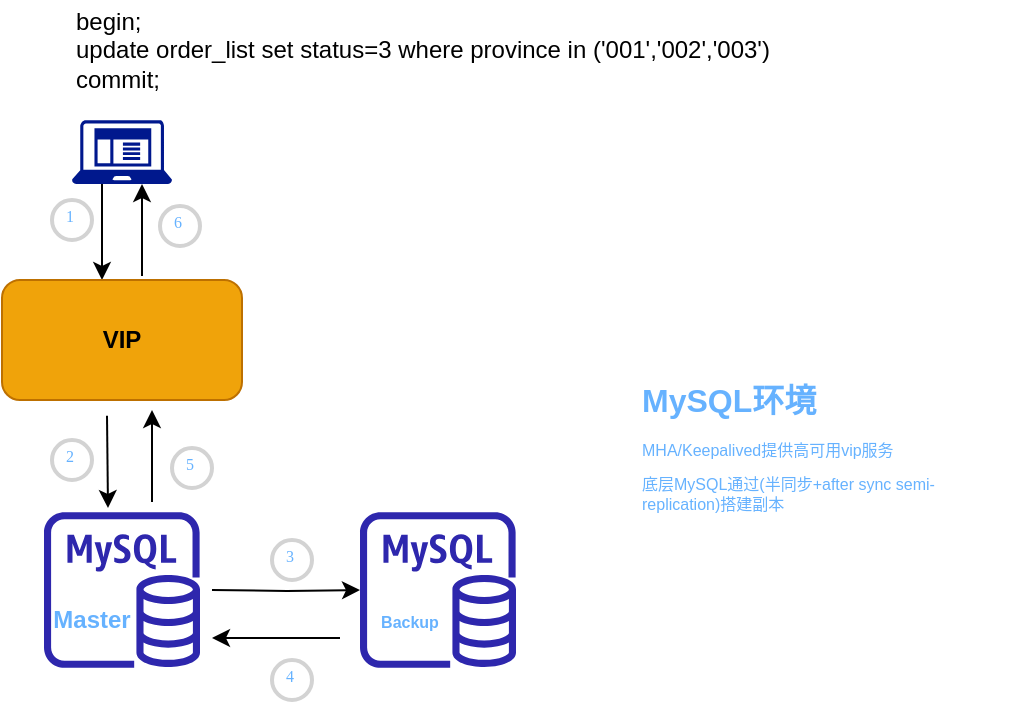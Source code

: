 <mxfile version="20.0.4" type="github">
  <diagram id="7xLGgyJst3br1a6myuJQ" name="Page-1">
    <mxGraphModel dx="1422" dy="762" grid="1" gridSize="10" guides="1" tooltips="1" connect="1" arrows="1" fold="1" page="1" pageScale="1" pageWidth="827" pageHeight="1169" math="0" shadow="0">
      <root>
        <mxCell id="0" />
        <mxCell id="1" parent="0" />
        <mxCell id="m5TrZh2OxMoqaNhlM3Lx-5" value="" style="edgeStyle=orthogonalEdgeStyle;rounded=0;orthogonalLoop=1;jettySize=auto;html=1;" edge="1" parent="1" target="m5TrZh2OxMoqaNhlM3Lx-4">
          <mxGeometry relative="1" as="geometry">
            <mxPoint x="240" y="345" as="sourcePoint" />
          </mxGeometry>
        </mxCell>
        <mxCell id="m5TrZh2OxMoqaNhlM3Lx-3" value="" style="sketch=0;outlineConnect=0;fontColor=#232F3E;gradientColor=none;fillColor=#2E27AD;strokeColor=none;dashed=0;verticalLabelPosition=bottom;verticalAlign=top;align=center;html=1;fontSize=12;fontStyle=0;aspect=fixed;pointerEvents=1;shape=mxgraph.aws4.rds_mysql_instance;" vertex="1" parent="1">
          <mxGeometry x="156" y="306" width="78" height="78" as="geometry" />
        </mxCell>
        <mxCell id="m5TrZh2OxMoqaNhlM3Lx-4" value="" style="sketch=0;outlineConnect=0;fontColor=#232F3E;gradientColor=none;fillColor=#2E27AD;strokeColor=none;dashed=0;verticalLabelPosition=bottom;verticalAlign=top;align=center;html=1;fontSize=12;fontStyle=0;aspect=fixed;pointerEvents=1;shape=mxgraph.aws4.rds_mysql_instance;" vertex="1" parent="1">
          <mxGeometry x="314" y="306" width="78" height="78" as="geometry" />
        </mxCell>
        <mxCell id="m5TrZh2OxMoqaNhlM3Lx-8" style="edgeStyle=orthogonalEdgeStyle;rounded=0;orthogonalLoop=1;jettySize=auto;html=1;entryX=0.5;entryY=0;entryDx=0;entryDy=0;" edge="1" parent="1">
          <mxGeometry relative="1" as="geometry">
            <mxPoint x="185" y="142" as="sourcePoint" />
            <mxPoint x="185" y="190" as="targetPoint" />
          </mxGeometry>
        </mxCell>
        <mxCell id="m5TrZh2OxMoqaNhlM3Lx-6" value="" style="sketch=0;aspect=fixed;pointerEvents=1;shadow=0;dashed=0;html=1;strokeColor=none;labelPosition=center;verticalLabelPosition=bottom;verticalAlign=top;align=center;fillColor=#00188D;shape=mxgraph.mscae.enterprise.client_application" vertex="1" parent="1">
          <mxGeometry x="170" y="110" width="50" height="32" as="geometry" />
        </mxCell>
        <mxCell id="m5TrZh2OxMoqaNhlM3Lx-9" style="rounded=0;orthogonalLoop=1;jettySize=auto;html=1;" edge="1" parent="1">
          <mxGeometry relative="1" as="geometry">
            <mxPoint x="187.5" y="257.9" as="sourcePoint" />
            <mxPoint x="188" y="304" as="targetPoint" />
          </mxGeometry>
        </mxCell>
        <object label="&lt;b&gt;VIP&lt;/b&gt;" VIP="" id="m5TrZh2OxMoqaNhlM3Lx-7">
          <mxCell style="rounded=1;whiteSpace=wrap;html=1;fillColor=#f0a30a;fontColor=#000000;strokeColor=#BD7000;" vertex="1" parent="1">
            <mxGeometry x="135" y="190" width="120" height="60" as="geometry" />
          </mxCell>
        </object>
        <mxCell id="m5TrZh2OxMoqaNhlM3Lx-11" value="begin;&lt;br&gt;update order_list set status=3 where province in (&#39;001&#39;,&#39;002&#39;,&#39;003&#39;)&amp;nbsp;&lt;br&gt;commit;" style="text;html=1;strokeColor=none;fillColor=none;align=left;verticalAlign=middle;whiteSpace=wrap;rounded=0;" vertex="1" parent="1">
          <mxGeometry x="170" y="50" width="380" height="50" as="geometry" />
        </mxCell>
        <mxCell id="m5TrZh2OxMoqaNhlM3Lx-12" value="&lt;b&gt;&lt;font color=&quot;#66b2ff&quot;&gt;Master&lt;/font&gt;&lt;/b&gt;" style="text;html=1;strokeColor=none;fillColor=none;align=center;verticalAlign=middle;whiteSpace=wrap;rounded=0;" vertex="1" parent="1">
          <mxGeometry x="160" y="350" width="40" height="20" as="geometry" />
        </mxCell>
        <mxCell id="m5TrZh2OxMoqaNhlM3Lx-13" value="&lt;font style=&quot;font-size: 8px;&quot; color=&quot;#66b2ff&quot;&gt;&lt;b style=&quot;&quot;&gt;Backup&lt;/b&gt;&lt;/font&gt;" style="text;html=1;strokeColor=none;fillColor=none;align=center;verticalAlign=middle;whiteSpace=wrap;rounded=0;" vertex="1" parent="1">
          <mxGeometry x="319" y="350" width="40" height="20" as="geometry" />
        </mxCell>
        <mxCell id="m5TrZh2OxMoqaNhlM3Lx-15" style="rounded=0;orthogonalLoop=1;jettySize=auto;html=1;" edge="1" parent="1">
          <mxGeometry relative="1" as="geometry">
            <mxPoint x="210" y="301" as="sourcePoint" />
            <mxPoint x="210" y="255" as="targetPoint" />
          </mxGeometry>
        </mxCell>
        <mxCell id="m5TrZh2OxMoqaNhlM3Lx-16" value="" style="edgeStyle=orthogonalEdgeStyle;rounded=0;orthogonalLoop=1;jettySize=auto;html=1;" edge="1" parent="1">
          <mxGeometry relative="1" as="geometry">
            <mxPoint x="304" y="369" as="sourcePoint" />
            <mxPoint x="240" y="369" as="targetPoint" />
          </mxGeometry>
        </mxCell>
        <mxCell id="m5TrZh2OxMoqaNhlM3Lx-17" style="edgeStyle=orthogonalEdgeStyle;rounded=0;orthogonalLoop=1;jettySize=auto;html=1;" edge="1" parent="1">
          <mxGeometry relative="1" as="geometry">
            <mxPoint x="205" y="188" as="sourcePoint" />
            <mxPoint x="205" y="142" as="targetPoint" />
          </mxGeometry>
        </mxCell>
        <mxCell id="m5TrZh2OxMoqaNhlM3Lx-18" value="1" style="ellipse;whiteSpace=wrap;html=1;aspect=fixed;strokeWidth=2;fontFamily=Tahoma;spacingBottom=4;spacingRight=2;strokeColor=#d3d3d3;fontSize=8;fontColor=#66B2FF;" vertex="1" parent="1">
          <mxGeometry x="160" y="150" width="20" height="20" as="geometry" />
        </mxCell>
        <mxCell id="m5TrZh2OxMoqaNhlM3Lx-19" value="2" style="ellipse;whiteSpace=wrap;html=1;aspect=fixed;strokeWidth=2;fontFamily=Tahoma;spacingBottom=4;spacingRight=2;strokeColor=#d3d3d3;fontSize=8;fontColor=#66B2FF;" vertex="1" parent="1">
          <mxGeometry x="160" y="270" width="20" height="20" as="geometry" />
        </mxCell>
        <mxCell id="m5TrZh2OxMoqaNhlM3Lx-21" value="3" style="ellipse;whiteSpace=wrap;html=1;aspect=fixed;strokeWidth=2;fontFamily=Tahoma;spacingBottom=4;spacingRight=2;strokeColor=#d3d3d3;fontSize=8;fontColor=#66B2FF;" vertex="1" parent="1">
          <mxGeometry x="270" y="320" width="20" height="20" as="geometry" />
        </mxCell>
        <mxCell id="m5TrZh2OxMoqaNhlM3Lx-22" value="4" style="ellipse;whiteSpace=wrap;html=1;aspect=fixed;strokeWidth=2;fontFamily=Tahoma;spacingBottom=4;spacingRight=2;strokeColor=#d3d3d3;fontSize=8;fontColor=#66B2FF;" vertex="1" parent="1">
          <mxGeometry x="270" y="380" width="20" height="20" as="geometry" />
        </mxCell>
        <mxCell id="m5TrZh2OxMoqaNhlM3Lx-23" value="5" style="ellipse;whiteSpace=wrap;html=1;aspect=fixed;strokeWidth=2;fontFamily=Tahoma;spacingBottom=4;spacingRight=2;strokeColor=#d3d3d3;fontSize=8;fontColor=#66B2FF;" vertex="1" parent="1">
          <mxGeometry x="220" y="274" width="20" height="20" as="geometry" />
        </mxCell>
        <mxCell id="m5TrZh2OxMoqaNhlM3Lx-24" value="6" style="ellipse;whiteSpace=wrap;html=1;aspect=fixed;strokeWidth=2;fontFamily=Tahoma;spacingBottom=4;spacingRight=2;strokeColor=#d3d3d3;fontSize=8;fontColor=#66B2FF;" vertex="1" parent="1">
          <mxGeometry x="214" y="153" width="20" height="20" as="geometry" />
        </mxCell>
        <mxCell id="m5TrZh2OxMoqaNhlM3Lx-25" value="&lt;h1&gt;MySQL环境&lt;/h1&gt;&lt;p&gt;MHA/Keepalived提供高可用vip服务&lt;/p&gt;&lt;p&gt;底层MySQL通过(半同步+after sync semi-replication)搭建副本&lt;/p&gt;" style="text;html=1;strokeColor=none;fillColor=none;spacing=5;spacingTop=-20;whiteSpace=wrap;overflow=hidden;rounded=0;fontSize=8;fontColor=#66B2FF;" vertex="1" parent="1">
          <mxGeometry x="450" y="240" width="190" height="120" as="geometry" />
        </mxCell>
      </root>
    </mxGraphModel>
  </diagram>
</mxfile>
